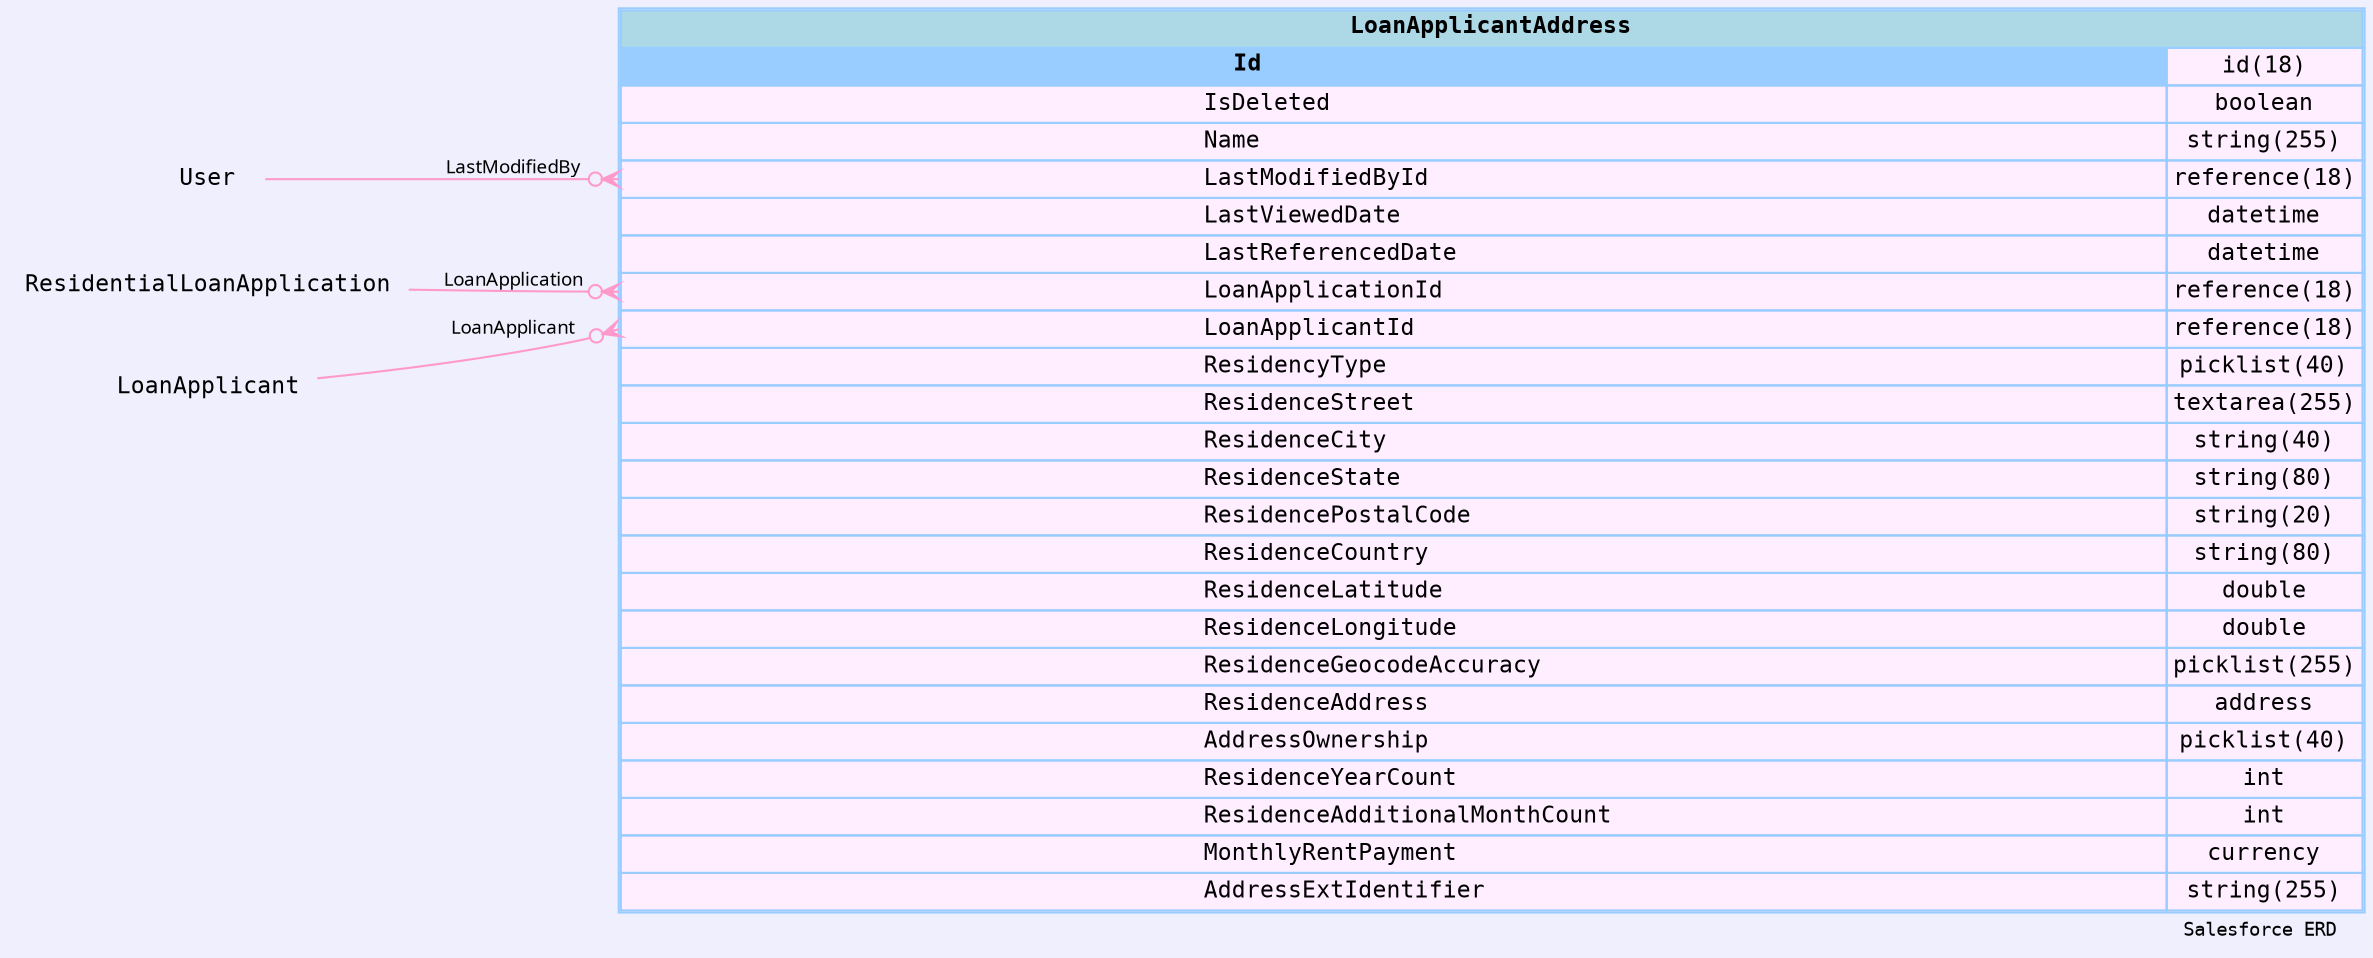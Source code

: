 
        digraph "Salesforce+ ERD" {  
            graph [  
              rankdir="RL"  
              bgcolor="#efeffd"  
              label="Salesforce ERD "  
              labeljust="r"  
              nodesep="0.18"  
              ranksep="0.46"        
              fontname="Courier"  
              fontsize="9"  
            ];  
            node [  
              fontname="Courier"  
              fontsize="11"  
              shape="plaintext"  
              color="#99ccff"  
            ];  
            edge [ arrowsize="0.8"   ];
        
            LoanApplicantAddress [shape=none, margin=0, label=<
                <table border="1" cellborder="1" cellspacing="0" bgcolor="#ffeeff" >   
                  <tr><td colspan="3" bgcolor="lightblue"><b>LoanApplicantAddress</b></td></tr>
             <tr>
                                        <td  bgcolor="#99ccff" port="Id" align="left">
                                           <b>Id</b>
                                        </td><td>id(18)</td></tr> <tr>
                                         <td port="IsDeleted" align="left">
                                         IsDeleted
                                       </td><td>boolean</td></tr> <tr>
                                         <td port="Name" align="left">
                                         Name
                                       </td><td>string(255)</td></tr> <tr>
                                         <td port="LastModifiedById" align="left">
                                         LastModifiedById
                                       </td><td>reference(18)</td></tr> <tr>
                                         <td port="LastViewedDate" align="left">
                                         LastViewedDate
                                       </td><td>datetime</td></tr> <tr>
                                         <td port="LastReferencedDate" align="left">
                                         LastReferencedDate
                                       </td><td>datetime</td></tr> <tr>
                                         <td port="LoanApplicationId" align="left">
                                         LoanApplicationId
                                       </td><td>reference(18)</td></tr> <tr>
                                         <td port="LoanApplicantId" align="left">
                                         LoanApplicantId
                                       </td><td>reference(18)</td></tr> <tr>
                                         <td port="ResidencyType" align="left">
                                         ResidencyType
                                       </td><td>picklist(40)</td></tr> <tr>
                                         <td port="ResidenceStreet" align="left">
                                         ResidenceStreet
                                       </td><td>textarea(255)</td></tr> <tr>
                                         <td port="ResidenceCity" align="left">
                                         ResidenceCity
                                       </td><td>string(40)</td></tr> <tr>
                                         <td port="ResidenceState" align="left">
                                         ResidenceState
                                       </td><td>string(80)</td></tr> <tr>
                                         <td port="ResidencePostalCode" align="left">
                                         ResidencePostalCode
                                       </td><td>string(20)</td></tr> <tr>
                                         <td port="ResidenceCountry" align="left">
                                         ResidenceCountry
                                       </td><td>string(80)</td></tr> <tr>
                                         <td port="ResidenceLatitude" align="left">
                                         ResidenceLatitude
                                       </td><td>double</td></tr> <tr>
                                         <td port="ResidenceLongitude" align="left">
                                         ResidenceLongitude
                                       </td><td>double</td></tr> <tr>
                                         <td port="ResidenceGeocodeAccuracy" align="left">
                                         ResidenceGeocodeAccuracy
                                       </td><td>picklist(255)</td></tr> <tr>
                                         <td port="ResidenceAddress" align="left">
                                         ResidenceAddress
                                       </td><td>address</td></tr> <tr>
                                         <td port="AddressOwnership" align="left">
                                         AddressOwnership
                                       </td><td>picklist(40)</td></tr> <tr>
                                         <td port="ResidenceYearCount" align="left">
                                         ResidenceYearCount
                                       </td><td>int</td></tr> <tr>
                                         <td port="ResidenceAdditionalMonthCount" align="left">
                                         ResidenceAdditionalMonthCount
                                       </td><td>int</td></tr> <tr>
                                         <td port="MonthlyRentPayment" align="left">
                                         MonthlyRentPayment
                                       </td><td>currency</td></tr> <tr>
                                         <td port="AddressExtIdentifier" align="left">
                                         AddressExtIdentifier
                                       </td><td>string(255)</td></tr>            
                </table>
                >
                  URL="#"
                  tooltip=" LoanApplicantAddress "
                ];
            
                            "LoanApplicantAddress" : "LastModifiedById": w -> 
                                  "User" : "Id" 
                                           : e 
                                          [arrowhead=none 
                                           dir=back 
                                           arrowtail=crowodot 
                                           color="#ff99cc"
                                           label="LastModifiedBy"
                                           fontname="Monaco"
                                           fontsize="9"
                                          ];
                      
                            "LoanApplicantAddress" : "LoanApplicationId": w -> 
                                  "ResidentialLoanApplication" : "Id" 
                                           : e 
                                          [arrowhead=none 
                                           dir=back 
                                           arrowtail=crowodot 
                                           color="#ff99cc"
                                           label="LoanApplication"
                                           fontname="Monaco"
                                           fontsize="9"
                                          ];
                      
                            "LoanApplicantAddress" : "LoanApplicantId": w -> 
                                  "LoanApplicant" : "Id" 
                                           : e 
                                          [arrowhead=none 
                                           dir=back 
                                           arrowtail=crowodot 
                                           color="#ff99cc"
                                           label="LoanApplicant"
                                           fontname="Monaco"
                                           fontsize="9"
                                          ];
                      }